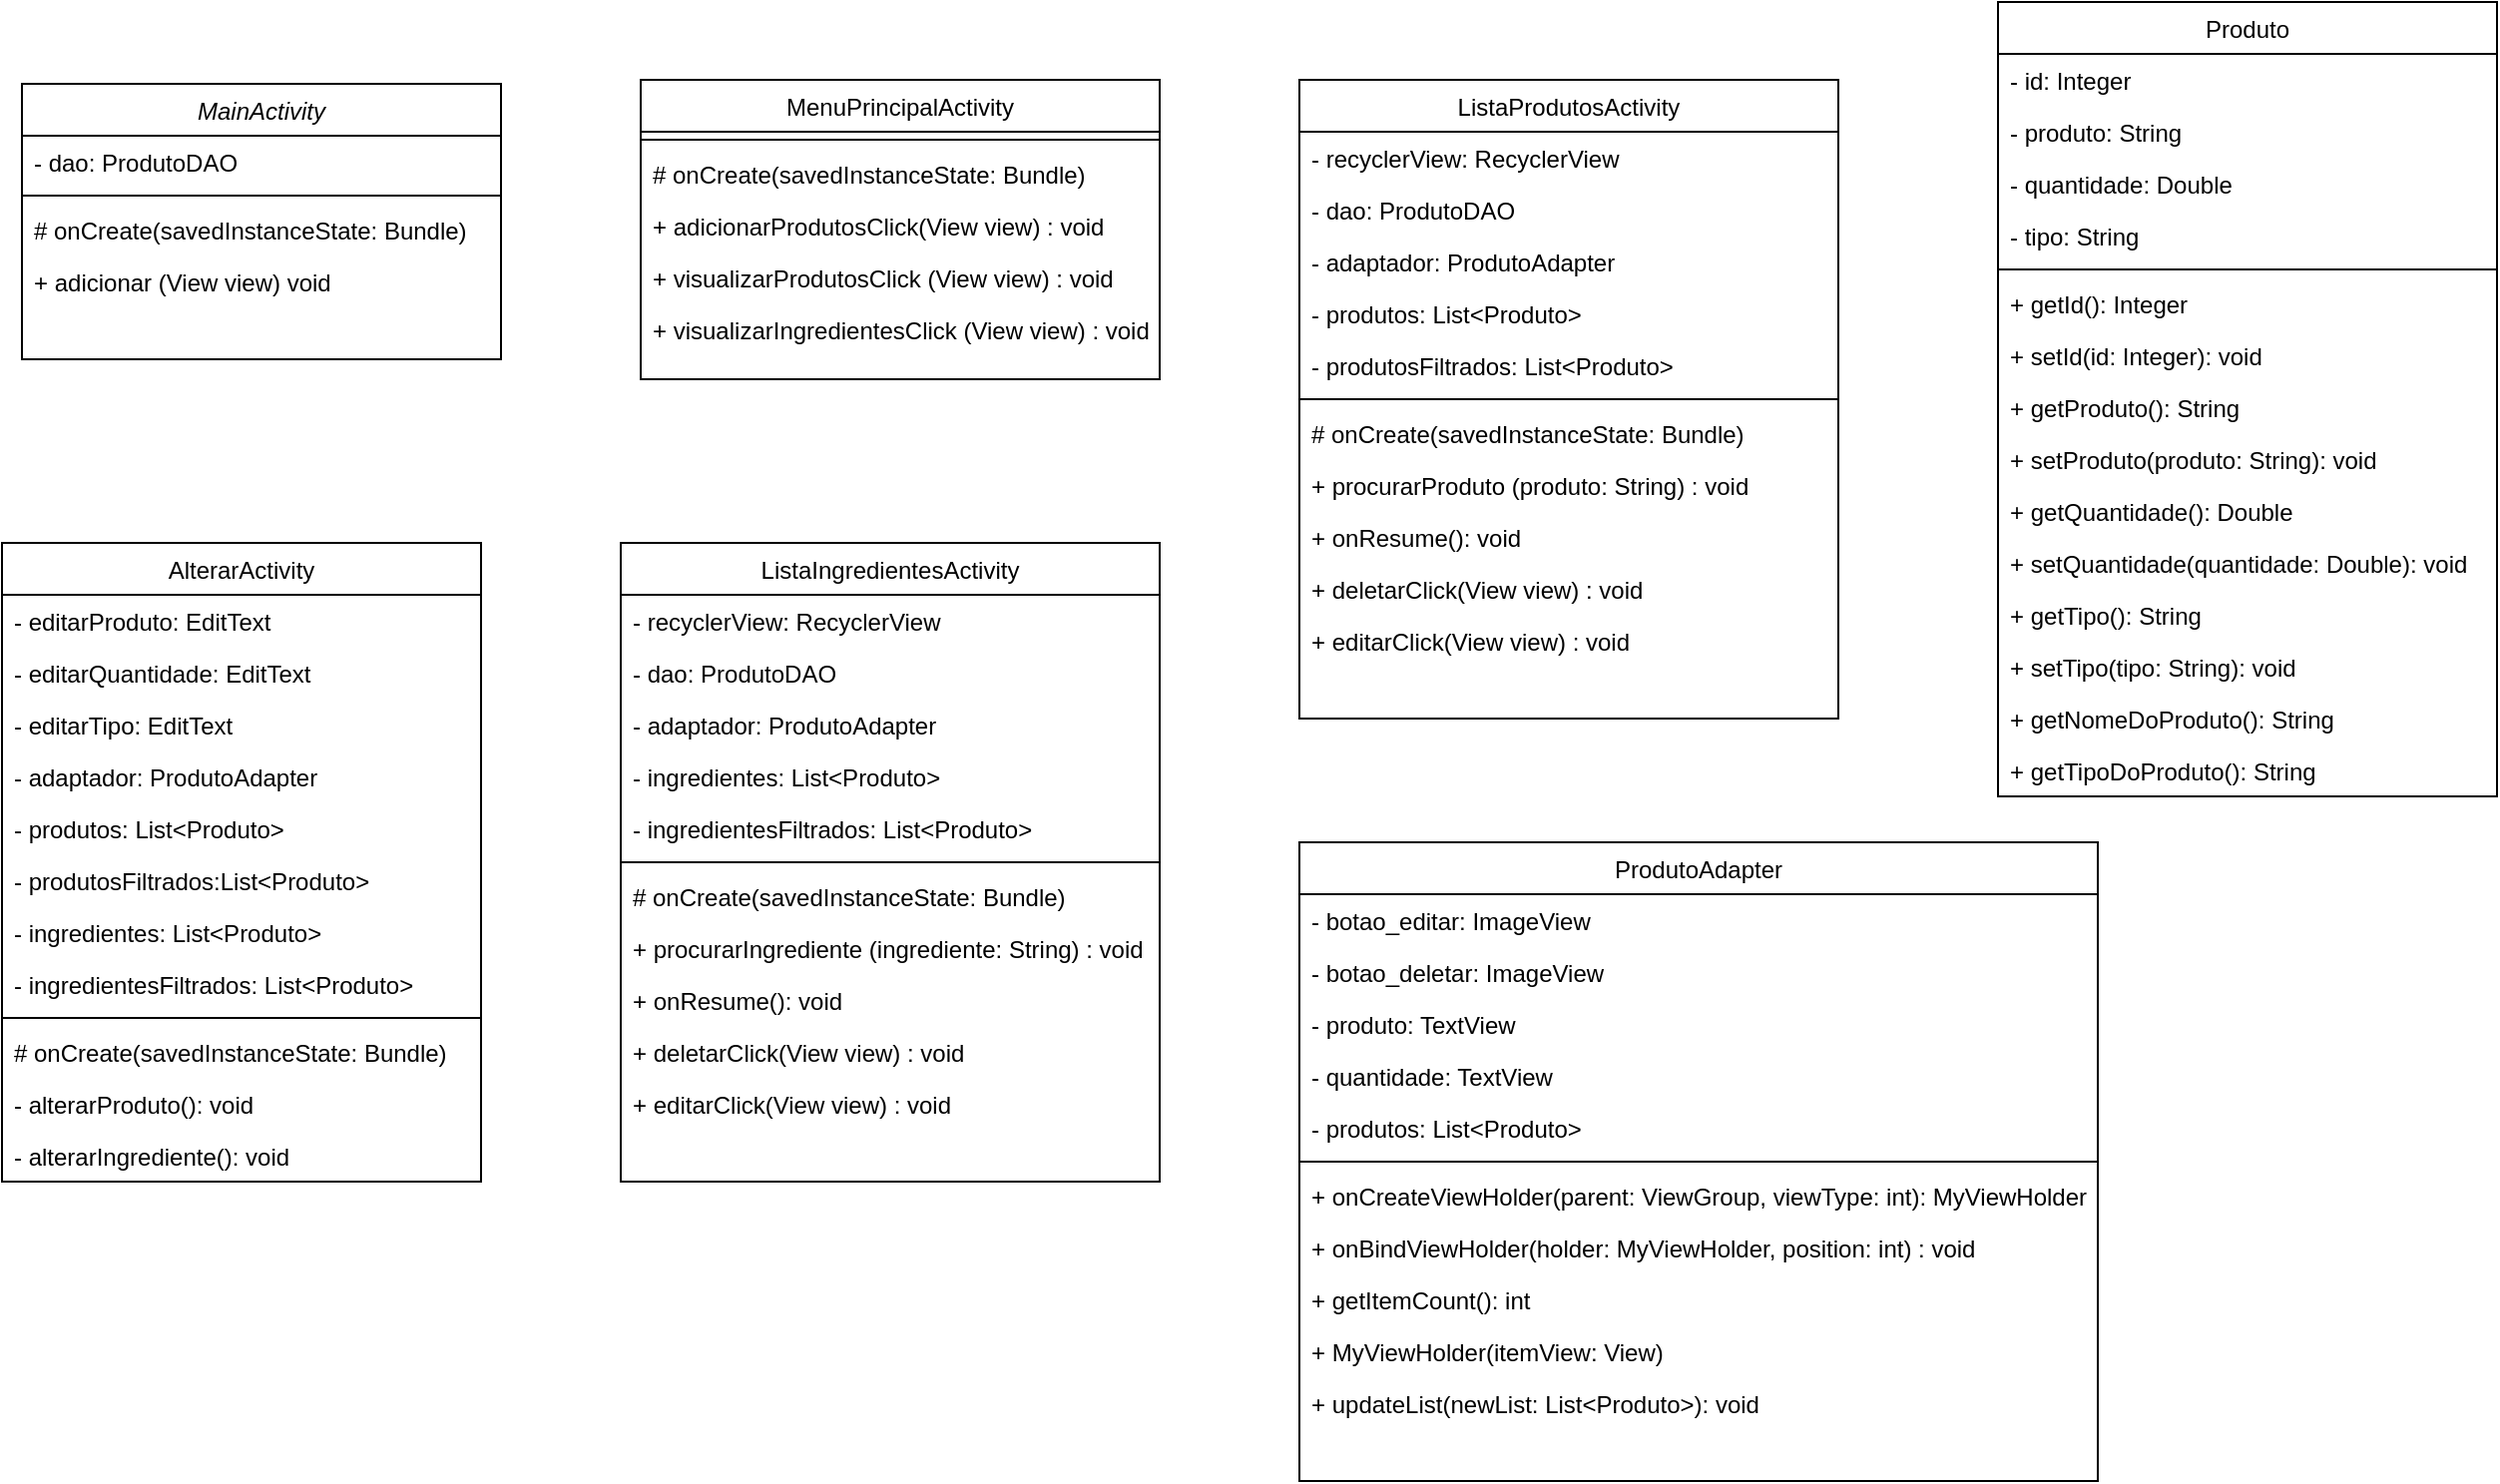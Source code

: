 <mxfile version="22.1.4" type="github">
  <diagram id="C5RBs43oDa-KdzZeNtuy" name="Page-1">
    <mxGraphModel dx="792" dy="736" grid="1" gridSize="10" guides="1" tooltips="1" connect="1" arrows="1" fold="1" page="1" pageScale="1" pageWidth="690" pageHeight="980" math="0" shadow="0">
      <root>
        <mxCell id="WIyWlLk6GJQsqaUBKTNV-0" />
        <mxCell id="WIyWlLk6GJQsqaUBKTNV-1" parent="WIyWlLk6GJQsqaUBKTNV-0" />
        <mxCell id="zkfFHV4jXpPFQw0GAbJ--0" value="MainActivity" style="swimlane;fontStyle=2;align=center;verticalAlign=top;childLayout=stackLayout;horizontal=1;startSize=26;horizontalStack=0;resizeParent=1;resizeLast=0;collapsible=1;marginBottom=0;rounded=0;shadow=0;strokeWidth=1;" parent="WIyWlLk6GJQsqaUBKTNV-1" vertex="1">
          <mxGeometry x="30" y="70" width="240" height="138" as="geometry">
            <mxRectangle x="230" y="140" width="160" height="26" as="alternateBounds" />
          </mxGeometry>
        </mxCell>
        <mxCell id="zkfFHV4jXpPFQw0GAbJ--1" value="- dao: ProdutoDAO" style="text;align=left;verticalAlign=top;spacingLeft=4;spacingRight=4;overflow=hidden;rotatable=0;points=[[0,0.5],[1,0.5]];portConstraint=eastwest;" parent="zkfFHV4jXpPFQw0GAbJ--0" vertex="1">
          <mxGeometry y="26" width="240" height="26" as="geometry" />
        </mxCell>
        <mxCell id="zkfFHV4jXpPFQw0GAbJ--4" value="" style="line;html=1;strokeWidth=1;align=left;verticalAlign=middle;spacingTop=-1;spacingLeft=3;spacingRight=3;rotatable=0;labelPosition=right;points=[];portConstraint=eastwest;" parent="zkfFHV4jXpPFQw0GAbJ--0" vertex="1">
          <mxGeometry y="52" width="240" height="8" as="geometry" />
        </mxCell>
        <mxCell id="zkfFHV4jXpPFQw0GAbJ--5" value="# onCreate(savedInstanceState: Bundle)" style="text;align=left;verticalAlign=top;spacingLeft=4;spacingRight=4;overflow=hidden;rotatable=0;points=[[0,0.5],[1,0.5]];portConstraint=eastwest;" parent="zkfFHV4jXpPFQw0GAbJ--0" vertex="1">
          <mxGeometry y="60" width="240" height="26" as="geometry" />
        </mxCell>
        <mxCell id="wkkccwNDE8J1URUdIUBz-0" value="+ adicionar (View view) void" style="text;align=left;verticalAlign=top;spacingLeft=4;spacingRight=4;overflow=hidden;rotatable=0;points=[[0,0.5],[1,0.5]];portConstraint=eastwest;" vertex="1" parent="zkfFHV4jXpPFQw0GAbJ--0">
          <mxGeometry y="86" width="240" height="26" as="geometry" />
        </mxCell>
        <mxCell id="zkfFHV4jXpPFQw0GAbJ--6" value="ListaProdutosActivity" style="swimlane;fontStyle=0;align=center;verticalAlign=top;childLayout=stackLayout;horizontal=1;startSize=26;horizontalStack=0;resizeParent=1;resizeLast=0;collapsible=1;marginBottom=0;rounded=0;shadow=0;strokeWidth=1;" parent="WIyWlLk6GJQsqaUBKTNV-1" vertex="1">
          <mxGeometry x="670" y="68" width="270" height="320" as="geometry">
            <mxRectangle x="130" y="380" width="160" height="26" as="alternateBounds" />
          </mxGeometry>
        </mxCell>
        <mxCell id="zkfFHV4jXpPFQw0GAbJ--7" value="- recyclerView: RecyclerView&#xa;" style="text;align=left;verticalAlign=top;spacingLeft=4;spacingRight=4;overflow=hidden;rotatable=0;points=[[0,0.5],[1,0.5]];portConstraint=eastwest;" parent="zkfFHV4jXpPFQw0GAbJ--6" vertex="1">
          <mxGeometry y="26" width="270" height="26" as="geometry" />
        </mxCell>
        <mxCell id="wkkccwNDE8J1URUdIUBz-9" value="- dao: ProdutoDAO" style="text;align=left;verticalAlign=top;spacingLeft=4;spacingRight=4;overflow=hidden;rotatable=0;points=[[0,0.5],[1,0.5]];portConstraint=eastwest;rounded=0;shadow=0;html=0;" vertex="1" parent="zkfFHV4jXpPFQw0GAbJ--6">
          <mxGeometry y="52" width="270" height="26" as="geometry" />
        </mxCell>
        <mxCell id="wkkccwNDE8J1URUdIUBz-10" value="- adaptador: ProdutoAdapter" style="text;align=left;verticalAlign=top;spacingLeft=4;spacingRight=4;overflow=hidden;rotatable=0;points=[[0,0.5],[1,0.5]];portConstraint=eastwest;rounded=0;shadow=0;html=0;" vertex="1" parent="zkfFHV4jXpPFQw0GAbJ--6">
          <mxGeometry y="78" width="270" height="26" as="geometry" />
        </mxCell>
        <mxCell id="wkkccwNDE8J1URUdIUBz-11" value="- produtos: List&lt;Produto&gt;" style="text;align=left;verticalAlign=top;spacingLeft=4;spacingRight=4;overflow=hidden;rotatable=0;points=[[0,0.5],[1,0.5]];portConstraint=eastwest;rounded=0;shadow=0;html=0;" vertex="1" parent="zkfFHV4jXpPFQw0GAbJ--6">
          <mxGeometry y="104" width="270" height="26" as="geometry" />
        </mxCell>
        <mxCell id="wkkccwNDE8J1URUdIUBz-12" value="- produtosFiltrados: List&lt;Produto&gt;" style="text;align=left;verticalAlign=top;spacingLeft=4;spacingRight=4;overflow=hidden;rotatable=0;points=[[0,0.5],[1,0.5]];portConstraint=eastwest;rounded=0;shadow=0;html=0;" vertex="1" parent="zkfFHV4jXpPFQw0GAbJ--6">
          <mxGeometry y="130" width="270" height="26" as="geometry" />
        </mxCell>
        <mxCell id="zkfFHV4jXpPFQw0GAbJ--9" value="" style="line;html=1;strokeWidth=1;align=left;verticalAlign=middle;spacingTop=-1;spacingLeft=3;spacingRight=3;rotatable=0;labelPosition=right;points=[];portConstraint=eastwest;" parent="zkfFHV4jXpPFQw0GAbJ--6" vertex="1">
          <mxGeometry y="156" width="270" height="8" as="geometry" />
        </mxCell>
        <mxCell id="zkfFHV4jXpPFQw0GAbJ--10" value="# onCreate(savedInstanceState: Bundle)" style="text;align=left;verticalAlign=top;spacingLeft=4;spacingRight=4;overflow=hidden;rotatable=0;points=[[0,0.5],[1,0.5]];portConstraint=eastwest;fontStyle=0;strokeWidth=0;" parent="zkfFHV4jXpPFQw0GAbJ--6" vertex="1">
          <mxGeometry y="164" width="270" height="26" as="geometry" />
        </mxCell>
        <mxCell id="wkkccwNDE8J1URUdIUBz-13" value="+ procurarProduto (produto: String) : void" style="text;align=left;verticalAlign=top;spacingLeft=4;spacingRight=4;overflow=hidden;rotatable=0;points=[[0,0.5],[1,0.5]];portConstraint=eastwest;rounded=0;shadow=0;html=0;" vertex="1" parent="zkfFHV4jXpPFQw0GAbJ--6">
          <mxGeometry y="190" width="270" height="26" as="geometry" />
        </mxCell>
        <mxCell id="wkkccwNDE8J1URUdIUBz-15" value="+ onResume(): void" style="text;align=left;verticalAlign=top;spacingLeft=4;spacingRight=4;overflow=hidden;rotatable=0;points=[[0,0.5],[1,0.5]];portConstraint=eastwest;rounded=0;shadow=0;html=0;" vertex="1" parent="zkfFHV4jXpPFQw0GAbJ--6">
          <mxGeometry y="216" width="270" height="26" as="geometry" />
        </mxCell>
        <mxCell id="wkkccwNDE8J1URUdIUBz-14" value="+ deletarClick(View view) : void" style="text;align=left;verticalAlign=top;spacingLeft=4;spacingRight=4;overflow=hidden;rotatable=0;points=[[0,0.5],[1,0.5]];portConstraint=eastwest;rounded=0;shadow=0;html=0;" vertex="1" parent="zkfFHV4jXpPFQw0GAbJ--6">
          <mxGeometry y="242" width="270" height="26" as="geometry" />
        </mxCell>
        <mxCell id="zkfFHV4jXpPFQw0GAbJ--11" value="+ editarClick(View view) : void" style="text;align=left;verticalAlign=top;spacingLeft=4;spacingRight=4;overflow=hidden;rotatable=0;points=[[0,0.5],[1,0.5]];portConstraint=eastwest;" parent="zkfFHV4jXpPFQw0GAbJ--6" vertex="1">
          <mxGeometry y="268" width="270" height="26" as="geometry" />
        </mxCell>
        <mxCell id="zkfFHV4jXpPFQw0GAbJ--13" value="AlterarActivity" style="swimlane;fontStyle=0;align=center;verticalAlign=top;childLayout=stackLayout;horizontal=1;startSize=26;horizontalStack=0;resizeParent=1;resizeLast=0;collapsible=1;marginBottom=0;rounded=0;shadow=0;strokeWidth=1;" parent="WIyWlLk6GJQsqaUBKTNV-1" vertex="1">
          <mxGeometry x="20" y="300" width="240" height="320" as="geometry">
            <mxRectangle x="340" y="380" width="170" height="26" as="alternateBounds" />
          </mxGeometry>
        </mxCell>
        <mxCell id="zkfFHV4jXpPFQw0GAbJ--14" value="- editarProduto: EditText" style="text;align=left;verticalAlign=top;spacingLeft=4;spacingRight=4;overflow=hidden;rotatable=0;points=[[0,0.5],[1,0.5]];portConstraint=eastwest;" parent="zkfFHV4jXpPFQw0GAbJ--13" vertex="1">
          <mxGeometry y="26" width="240" height="26" as="geometry" />
        </mxCell>
        <mxCell id="wkkccwNDE8J1URUdIUBz-31" value="- editarQuantidade: EditText&#xa;" style="text;align=left;verticalAlign=top;spacingLeft=4;spacingRight=4;overflow=hidden;rotatable=0;points=[[0,0.5],[1,0.5]];portConstraint=eastwest;" vertex="1" parent="zkfFHV4jXpPFQw0GAbJ--13">
          <mxGeometry y="52" width="240" height="26" as="geometry" />
        </mxCell>
        <mxCell id="wkkccwNDE8J1URUdIUBz-33" value="- editarTipo: EditText" style="text;align=left;verticalAlign=top;spacingLeft=4;spacingRight=4;overflow=hidden;rotatable=0;points=[[0,0.5],[1,0.5]];portConstraint=eastwest;" vertex="1" parent="zkfFHV4jXpPFQw0GAbJ--13">
          <mxGeometry y="78" width="240" height="26" as="geometry" />
        </mxCell>
        <mxCell id="wkkccwNDE8J1URUdIUBz-37" value="- adaptador: ProdutoAdapter" style="text;align=left;verticalAlign=top;spacingLeft=4;spacingRight=4;overflow=hidden;rotatable=0;points=[[0,0.5],[1,0.5]];portConstraint=eastwest;" vertex="1" parent="zkfFHV4jXpPFQw0GAbJ--13">
          <mxGeometry y="104" width="240" height="26" as="geometry" />
        </mxCell>
        <mxCell id="wkkccwNDE8J1URUdIUBz-36" value="- produtos: List&lt;Produto&gt;" style="text;align=left;verticalAlign=top;spacingLeft=4;spacingRight=4;overflow=hidden;rotatable=0;points=[[0,0.5],[1,0.5]];portConstraint=eastwest;" vertex="1" parent="zkfFHV4jXpPFQw0GAbJ--13">
          <mxGeometry y="130" width="240" height="26" as="geometry" />
        </mxCell>
        <mxCell id="wkkccwNDE8J1URUdIUBz-35" value="- produtosFiltrados:List&lt;Produto&gt;" style="text;align=left;verticalAlign=top;spacingLeft=4;spacingRight=4;overflow=hidden;rotatable=0;points=[[0,0.5],[1,0.5]];portConstraint=eastwest;" vertex="1" parent="zkfFHV4jXpPFQw0GAbJ--13">
          <mxGeometry y="156" width="240" height="26" as="geometry" />
        </mxCell>
        <mxCell id="wkkccwNDE8J1URUdIUBz-34" value="- ingredientes: List&lt;Produto&gt;" style="text;align=left;verticalAlign=top;spacingLeft=4;spacingRight=4;overflow=hidden;rotatable=0;points=[[0,0.5],[1,0.5]];portConstraint=eastwest;" vertex="1" parent="zkfFHV4jXpPFQw0GAbJ--13">
          <mxGeometry y="182" width="240" height="26" as="geometry" />
        </mxCell>
        <mxCell id="wkkccwNDE8J1URUdIUBz-32" value="- ingredientesFiltrados: List&lt;Produto&gt;" style="text;align=left;verticalAlign=top;spacingLeft=4;spacingRight=4;overflow=hidden;rotatable=0;points=[[0,0.5],[1,0.5]];portConstraint=eastwest;" vertex="1" parent="zkfFHV4jXpPFQw0GAbJ--13">
          <mxGeometry y="208" width="240" height="26" as="geometry" />
        </mxCell>
        <mxCell id="zkfFHV4jXpPFQw0GAbJ--15" value="" style="line;html=1;strokeWidth=1;align=left;verticalAlign=middle;spacingTop=-1;spacingLeft=3;spacingRight=3;rotatable=0;labelPosition=right;points=[];portConstraint=eastwest;" parent="zkfFHV4jXpPFQw0GAbJ--13" vertex="1">
          <mxGeometry y="234" width="240" height="8" as="geometry" />
        </mxCell>
        <mxCell id="wkkccwNDE8J1URUdIUBz-40" value="# onCreate(savedInstanceState: Bundle)" style="text;align=left;verticalAlign=top;spacingLeft=4;spacingRight=4;overflow=hidden;rotatable=0;points=[[0,0.5],[1,0.5]];portConstraint=eastwest;fontStyle=0;strokeWidth=0;" vertex="1" parent="zkfFHV4jXpPFQw0GAbJ--13">
          <mxGeometry y="242" width="240" height="26" as="geometry" />
        </mxCell>
        <mxCell id="wkkccwNDE8J1URUdIUBz-39" value="- alterarProduto(): void" style="text;align=left;verticalAlign=top;spacingLeft=4;spacingRight=4;overflow=hidden;rotatable=0;points=[[0,0.5],[1,0.5]];portConstraint=eastwest;" vertex="1" parent="zkfFHV4jXpPFQw0GAbJ--13">
          <mxGeometry y="268" width="240" height="26" as="geometry" />
        </mxCell>
        <mxCell id="wkkccwNDE8J1URUdIUBz-30" value="- alterarIngrediente(): void" style="text;align=left;verticalAlign=top;spacingLeft=4;spacingRight=4;overflow=hidden;rotatable=0;points=[[0,0.5],[1,0.5]];portConstraint=eastwest;" vertex="1" parent="zkfFHV4jXpPFQw0GAbJ--13">
          <mxGeometry y="294" width="240" height="26" as="geometry" />
        </mxCell>
        <mxCell id="zkfFHV4jXpPFQw0GAbJ--17" value="MenuPrincipalActivity" style="swimlane;fontStyle=0;align=center;verticalAlign=top;childLayout=stackLayout;horizontal=1;startSize=26;horizontalStack=0;resizeParent=1;resizeLast=0;collapsible=1;marginBottom=0;rounded=0;shadow=0;strokeWidth=1;" parent="WIyWlLk6GJQsqaUBKTNV-1" vertex="1">
          <mxGeometry x="340" y="68" width="260" height="150" as="geometry">
            <mxRectangle x="550" y="140" width="160" height="26" as="alternateBounds" />
          </mxGeometry>
        </mxCell>
        <mxCell id="zkfFHV4jXpPFQw0GAbJ--23" value="" style="line;html=1;strokeWidth=1;align=left;verticalAlign=middle;spacingTop=-1;spacingLeft=3;spacingRight=3;rotatable=0;labelPosition=right;points=[];portConstraint=eastwest;" parent="zkfFHV4jXpPFQw0GAbJ--17" vertex="1">
          <mxGeometry y="26" width="260" height="8" as="geometry" />
        </mxCell>
        <mxCell id="wkkccwNDE8J1URUdIUBz-7" value="# onCreate(savedInstanceState: Bundle)" style="text;align=left;verticalAlign=top;spacingLeft=4;spacingRight=4;overflow=hidden;rotatable=0;points=[[0,0.5],[1,0.5]];portConstraint=eastwest;" vertex="1" parent="zkfFHV4jXpPFQw0GAbJ--17">
          <mxGeometry y="34" width="260" height="26" as="geometry" />
        </mxCell>
        <mxCell id="zkfFHV4jXpPFQw0GAbJ--25" value="+ adicionarProdutosClick(View view) : void" style="text;align=left;verticalAlign=top;spacingLeft=4;spacingRight=4;overflow=hidden;rotatable=0;points=[[0,0.5],[1,0.5]];portConstraint=eastwest;" parent="zkfFHV4jXpPFQw0GAbJ--17" vertex="1">
          <mxGeometry y="60" width="260" height="26" as="geometry" />
        </mxCell>
        <mxCell id="wkkccwNDE8J1URUdIUBz-2" value="+ visualizarProdutosClick (View view) : void" style="text;align=left;verticalAlign=top;spacingLeft=4;spacingRight=4;overflow=hidden;rotatable=0;points=[[0,0.5],[1,0.5]];portConstraint=eastwest;" vertex="1" parent="zkfFHV4jXpPFQw0GAbJ--17">
          <mxGeometry y="86" width="260" height="26" as="geometry" />
        </mxCell>
        <mxCell id="wkkccwNDE8J1URUdIUBz-3" value="+ visualizarIngredientesClick (View view) : void" style="text;align=left;verticalAlign=top;spacingLeft=4;spacingRight=4;overflow=hidden;rotatable=0;points=[[0,0.5],[1,0.5]];portConstraint=eastwest;" vertex="1" parent="zkfFHV4jXpPFQw0GAbJ--17">
          <mxGeometry y="112" width="260" height="26" as="geometry" />
        </mxCell>
        <mxCell id="wkkccwNDE8J1URUdIUBz-17" value="ListaIngredientesActivity" style="swimlane;fontStyle=0;align=center;verticalAlign=top;childLayout=stackLayout;horizontal=1;startSize=26;horizontalStack=0;resizeParent=1;resizeLast=0;collapsible=1;marginBottom=0;rounded=0;shadow=0;strokeWidth=1;" vertex="1" parent="WIyWlLk6GJQsqaUBKTNV-1">
          <mxGeometry x="330" y="300" width="270" height="320" as="geometry">
            <mxRectangle x="130" y="380" width="160" height="26" as="alternateBounds" />
          </mxGeometry>
        </mxCell>
        <mxCell id="wkkccwNDE8J1URUdIUBz-18" value="- recyclerView: RecyclerView&#xa;" style="text;align=left;verticalAlign=top;spacingLeft=4;spacingRight=4;overflow=hidden;rotatable=0;points=[[0,0.5],[1,0.5]];portConstraint=eastwest;" vertex="1" parent="wkkccwNDE8J1URUdIUBz-17">
          <mxGeometry y="26" width="270" height="26" as="geometry" />
        </mxCell>
        <mxCell id="wkkccwNDE8J1URUdIUBz-19" value="- dao: ProdutoDAO" style="text;align=left;verticalAlign=top;spacingLeft=4;spacingRight=4;overflow=hidden;rotatable=0;points=[[0,0.5],[1,0.5]];portConstraint=eastwest;rounded=0;shadow=0;html=0;" vertex="1" parent="wkkccwNDE8J1URUdIUBz-17">
          <mxGeometry y="52" width="270" height="26" as="geometry" />
        </mxCell>
        <mxCell id="wkkccwNDE8J1URUdIUBz-20" value="- adaptador: ProdutoAdapter" style="text;align=left;verticalAlign=top;spacingLeft=4;spacingRight=4;overflow=hidden;rotatable=0;points=[[0,0.5],[1,0.5]];portConstraint=eastwest;rounded=0;shadow=0;html=0;" vertex="1" parent="wkkccwNDE8J1URUdIUBz-17">
          <mxGeometry y="78" width="270" height="26" as="geometry" />
        </mxCell>
        <mxCell id="wkkccwNDE8J1URUdIUBz-21" value="- ingredientes: List&lt;Produto&gt;" style="text;align=left;verticalAlign=top;spacingLeft=4;spacingRight=4;overflow=hidden;rotatable=0;points=[[0,0.5],[1,0.5]];portConstraint=eastwest;rounded=0;shadow=0;html=0;" vertex="1" parent="wkkccwNDE8J1URUdIUBz-17">
          <mxGeometry y="104" width="270" height="26" as="geometry" />
        </mxCell>
        <mxCell id="wkkccwNDE8J1URUdIUBz-22" value="- ingredientesFiltrados: List&lt;Produto&gt;" style="text;align=left;verticalAlign=top;spacingLeft=4;spacingRight=4;overflow=hidden;rotatable=0;points=[[0,0.5],[1,0.5]];portConstraint=eastwest;rounded=0;shadow=0;html=0;" vertex="1" parent="wkkccwNDE8J1URUdIUBz-17">
          <mxGeometry y="130" width="270" height="26" as="geometry" />
        </mxCell>
        <mxCell id="wkkccwNDE8J1URUdIUBz-23" value="" style="line;html=1;strokeWidth=1;align=left;verticalAlign=middle;spacingTop=-1;spacingLeft=3;spacingRight=3;rotatable=0;labelPosition=right;points=[];portConstraint=eastwest;" vertex="1" parent="wkkccwNDE8J1URUdIUBz-17">
          <mxGeometry y="156" width="270" height="8" as="geometry" />
        </mxCell>
        <mxCell id="wkkccwNDE8J1URUdIUBz-24" value="# onCreate(savedInstanceState: Bundle)" style="text;align=left;verticalAlign=top;spacingLeft=4;spacingRight=4;overflow=hidden;rotatable=0;points=[[0,0.5],[1,0.5]];portConstraint=eastwest;fontStyle=0;strokeWidth=0;" vertex="1" parent="wkkccwNDE8J1URUdIUBz-17">
          <mxGeometry y="164" width="270" height="26" as="geometry" />
        </mxCell>
        <mxCell id="wkkccwNDE8J1URUdIUBz-25" value="+ procurarIngrediente (ingrediente: String) : void" style="text;align=left;verticalAlign=top;spacingLeft=4;spacingRight=4;overflow=hidden;rotatable=0;points=[[0,0.5],[1,0.5]];portConstraint=eastwest;rounded=0;shadow=0;html=0;" vertex="1" parent="wkkccwNDE8J1URUdIUBz-17">
          <mxGeometry y="190" width="270" height="26" as="geometry" />
        </mxCell>
        <mxCell id="wkkccwNDE8J1URUdIUBz-26" value="+ onResume(): void" style="text;align=left;verticalAlign=top;spacingLeft=4;spacingRight=4;overflow=hidden;rotatable=0;points=[[0,0.5],[1,0.5]];portConstraint=eastwest;rounded=0;shadow=0;html=0;" vertex="1" parent="wkkccwNDE8J1URUdIUBz-17">
          <mxGeometry y="216" width="270" height="26" as="geometry" />
        </mxCell>
        <mxCell id="wkkccwNDE8J1URUdIUBz-27" value="+ deletarClick(View view) : void" style="text;align=left;verticalAlign=top;spacingLeft=4;spacingRight=4;overflow=hidden;rotatable=0;points=[[0,0.5],[1,0.5]];portConstraint=eastwest;rounded=0;shadow=0;html=0;" vertex="1" parent="wkkccwNDE8J1URUdIUBz-17">
          <mxGeometry y="242" width="270" height="26" as="geometry" />
        </mxCell>
        <mxCell id="wkkccwNDE8J1URUdIUBz-28" value="+ editarClick(View view) : void" style="text;align=left;verticalAlign=top;spacingLeft=4;spacingRight=4;overflow=hidden;rotatable=0;points=[[0,0.5],[1,0.5]];portConstraint=eastwest;" vertex="1" parent="wkkccwNDE8J1URUdIUBz-17">
          <mxGeometry y="268" width="270" height="26" as="geometry" />
        </mxCell>
        <mxCell id="wkkccwNDE8J1URUdIUBz-41" value="ProdutoAdapter" style="swimlane;fontStyle=0;align=center;verticalAlign=top;childLayout=stackLayout;horizontal=1;startSize=26;horizontalStack=0;resizeParent=1;resizeLast=0;collapsible=1;marginBottom=0;rounded=0;shadow=0;strokeWidth=1;" vertex="1" parent="WIyWlLk6GJQsqaUBKTNV-1">
          <mxGeometry x="670" y="450" width="400" height="320" as="geometry">
            <mxRectangle x="130" y="380" width="160" height="26" as="alternateBounds" />
          </mxGeometry>
        </mxCell>
        <mxCell id="wkkccwNDE8J1URUdIUBz-42" value="- botao_editar: ImageView" style="text;align=left;verticalAlign=top;spacingLeft=4;spacingRight=4;overflow=hidden;rotatable=0;points=[[0,0.5],[1,0.5]];portConstraint=eastwest;" vertex="1" parent="wkkccwNDE8J1URUdIUBz-41">
          <mxGeometry y="26" width="400" height="26" as="geometry" />
        </mxCell>
        <mxCell id="wkkccwNDE8J1URUdIUBz-43" value="- botao_deletar: ImageView" style="text;align=left;verticalAlign=top;spacingLeft=4;spacingRight=4;overflow=hidden;rotatable=0;points=[[0,0.5],[1,0.5]];portConstraint=eastwest;rounded=0;shadow=0;html=0;" vertex="1" parent="wkkccwNDE8J1URUdIUBz-41">
          <mxGeometry y="52" width="400" height="26" as="geometry" />
        </mxCell>
        <mxCell id="wkkccwNDE8J1URUdIUBz-44" value="- produto: TextView" style="text;align=left;verticalAlign=top;spacingLeft=4;spacingRight=4;overflow=hidden;rotatable=0;points=[[0,0.5],[1,0.5]];portConstraint=eastwest;rounded=0;shadow=0;html=0;" vertex="1" parent="wkkccwNDE8J1URUdIUBz-41">
          <mxGeometry y="78" width="400" height="26" as="geometry" />
        </mxCell>
        <mxCell id="wkkccwNDE8J1URUdIUBz-45" value="- quantidade: TextView" style="text;align=left;verticalAlign=top;spacingLeft=4;spacingRight=4;overflow=hidden;rotatable=0;points=[[0,0.5],[1,0.5]];portConstraint=eastwest;rounded=0;shadow=0;html=0;" vertex="1" parent="wkkccwNDE8J1URUdIUBz-41">
          <mxGeometry y="104" width="400" height="26" as="geometry" />
        </mxCell>
        <mxCell id="wkkccwNDE8J1URUdIUBz-46" value="- produtos: List&lt;Produto&gt;" style="text;align=left;verticalAlign=top;spacingLeft=4;spacingRight=4;overflow=hidden;rotatable=0;points=[[0,0.5],[1,0.5]];portConstraint=eastwest;rounded=0;shadow=0;html=0;" vertex="1" parent="wkkccwNDE8J1URUdIUBz-41">
          <mxGeometry y="130" width="400" height="26" as="geometry" />
        </mxCell>
        <mxCell id="wkkccwNDE8J1URUdIUBz-47" value="" style="line;html=1;strokeWidth=1;align=left;verticalAlign=middle;spacingTop=-1;spacingLeft=3;spacingRight=3;rotatable=0;labelPosition=right;points=[];portConstraint=eastwest;" vertex="1" parent="wkkccwNDE8J1URUdIUBz-41">
          <mxGeometry y="156" width="400" height="8" as="geometry" />
        </mxCell>
        <mxCell id="wkkccwNDE8J1URUdIUBz-48" value="+ onCreateViewHolder(parent: ViewGroup, viewType: int): MyViewHolder" style="text;align=left;verticalAlign=top;spacingLeft=4;spacingRight=4;overflow=hidden;rotatable=0;points=[[0,0.5],[1,0.5]];portConstraint=eastwest;fontStyle=0;strokeWidth=0;" vertex="1" parent="wkkccwNDE8J1URUdIUBz-41">
          <mxGeometry y="164" width="400" height="26" as="geometry" />
        </mxCell>
        <mxCell id="wkkccwNDE8J1URUdIUBz-49" value="+ onBindViewHolder(holder: MyViewHolder, position: int) : void" style="text;align=left;verticalAlign=top;spacingLeft=4;spacingRight=4;overflow=hidden;rotatable=0;points=[[0,0.5],[1,0.5]];portConstraint=eastwest;rounded=0;shadow=0;html=0;" vertex="1" parent="wkkccwNDE8J1URUdIUBz-41">
          <mxGeometry y="190" width="400" height="26" as="geometry" />
        </mxCell>
        <mxCell id="wkkccwNDE8J1URUdIUBz-50" value="+ getItemCount(): int" style="text;align=left;verticalAlign=top;spacingLeft=4;spacingRight=4;overflow=hidden;rotatable=0;points=[[0,0.5],[1,0.5]];portConstraint=eastwest;rounded=0;shadow=0;html=0;" vertex="1" parent="wkkccwNDE8J1URUdIUBz-41">
          <mxGeometry y="216" width="400" height="26" as="geometry" />
        </mxCell>
        <mxCell id="wkkccwNDE8J1URUdIUBz-51" value="+ MyViewHolder(itemView: View)" style="text;align=left;verticalAlign=top;spacingLeft=4;spacingRight=4;overflow=hidden;rotatable=0;points=[[0,0.5],[1,0.5]];portConstraint=eastwest;rounded=0;shadow=0;html=0;" vertex="1" parent="wkkccwNDE8J1URUdIUBz-41">
          <mxGeometry y="242" width="400" height="26" as="geometry" />
        </mxCell>
        <mxCell id="wkkccwNDE8J1URUdIUBz-52" value="+ updateList(newList: List&lt;Produto&gt;): void" style="text;align=left;verticalAlign=top;spacingLeft=4;spacingRight=4;overflow=hidden;rotatable=0;points=[[0,0.5],[1,0.5]];portConstraint=eastwest;" vertex="1" parent="wkkccwNDE8J1URUdIUBz-41">
          <mxGeometry y="268" width="400" height="26" as="geometry" />
        </mxCell>
        <mxCell id="wkkccwNDE8J1URUdIUBz-53" value="Produto" style="swimlane;fontStyle=0;align=center;verticalAlign=top;childLayout=stackLayout;horizontal=1;startSize=26;horizontalStack=0;resizeParent=1;resizeLast=0;collapsible=1;marginBottom=0;rounded=0;shadow=0;strokeWidth=1;" vertex="1" parent="WIyWlLk6GJQsqaUBKTNV-1">
          <mxGeometry x="1020" y="29" width="250" height="398" as="geometry">
            <mxRectangle x="130" y="380" width="160" height="26" as="alternateBounds" />
          </mxGeometry>
        </mxCell>
        <mxCell id="wkkccwNDE8J1URUdIUBz-54" value="- id: Integer" style="text;align=left;verticalAlign=top;spacingLeft=4;spacingRight=4;overflow=hidden;rotatable=0;points=[[0,0.5],[1,0.5]];portConstraint=eastwest;" vertex="1" parent="wkkccwNDE8J1URUdIUBz-53">
          <mxGeometry y="26" width="250" height="26" as="geometry" />
        </mxCell>
        <mxCell id="wkkccwNDE8J1URUdIUBz-55" value="- produto: String" style="text;align=left;verticalAlign=top;spacingLeft=4;spacingRight=4;overflow=hidden;rotatable=0;points=[[0,0.5],[1,0.5]];portConstraint=eastwest;rounded=0;shadow=0;html=0;" vertex="1" parent="wkkccwNDE8J1URUdIUBz-53">
          <mxGeometry y="52" width="250" height="26" as="geometry" />
        </mxCell>
        <mxCell id="wkkccwNDE8J1URUdIUBz-56" value="- quantidade: Double" style="text;align=left;verticalAlign=top;spacingLeft=4;spacingRight=4;overflow=hidden;rotatable=0;points=[[0,0.5],[1,0.5]];portConstraint=eastwest;rounded=0;shadow=0;html=0;" vertex="1" parent="wkkccwNDE8J1URUdIUBz-53">
          <mxGeometry y="78" width="250" height="26" as="geometry" />
        </mxCell>
        <mxCell id="wkkccwNDE8J1URUdIUBz-57" value="- tipo: String" style="text;align=left;verticalAlign=top;spacingLeft=4;spacingRight=4;overflow=hidden;rotatable=0;points=[[0,0.5],[1,0.5]];portConstraint=eastwest;rounded=0;shadow=0;html=0;" vertex="1" parent="wkkccwNDE8J1URUdIUBz-53">
          <mxGeometry y="104" width="250" height="26" as="geometry" />
        </mxCell>
        <mxCell id="wkkccwNDE8J1URUdIUBz-59" value="" style="line;html=1;strokeWidth=1;align=left;verticalAlign=middle;spacingTop=-1;spacingLeft=3;spacingRight=3;rotatable=0;labelPosition=right;points=[];portConstraint=eastwest;" vertex="1" parent="wkkccwNDE8J1URUdIUBz-53">
          <mxGeometry y="130" width="250" height="8" as="geometry" />
        </mxCell>
        <mxCell id="wkkccwNDE8J1URUdIUBz-60" value="+ getId(): Integer" style="text;align=left;verticalAlign=top;spacingLeft=4;spacingRight=4;overflow=hidden;rotatable=0;points=[[0,0.5],[1,0.5]];portConstraint=eastwest;fontStyle=0;strokeWidth=0;" vertex="1" parent="wkkccwNDE8J1URUdIUBz-53">
          <mxGeometry y="138" width="250" height="26" as="geometry" />
        </mxCell>
        <mxCell id="wkkccwNDE8J1URUdIUBz-61" value="+ setId(id: Integer): void" style="text;align=left;verticalAlign=top;spacingLeft=4;spacingRight=4;overflow=hidden;rotatable=0;points=[[0,0.5],[1,0.5]];portConstraint=eastwest;rounded=0;shadow=0;html=0;" vertex="1" parent="wkkccwNDE8J1URUdIUBz-53">
          <mxGeometry y="164" width="250" height="26" as="geometry" />
        </mxCell>
        <mxCell id="wkkccwNDE8J1URUdIUBz-62" value="+ getProduto(): String" style="text;align=left;verticalAlign=top;spacingLeft=4;spacingRight=4;overflow=hidden;rotatable=0;points=[[0,0.5],[1,0.5]];portConstraint=eastwest;rounded=0;shadow=0;html=0;" vertex="1" parent="wkkccwNDE8J1URUdIUBz-53">
          <mxGeometry y="190" width="250" height="26" as="geometry" />
        </mxCell>
        <mxCell id="wkkccwNDE8J1URUdIUBz-63" value="+ setProduto(produto: String): void" style="text;align=left;verticalAlign=top;spacingLeft=4;spacingRight=4;overflow=hidden;rotatable=0;points=[[0,0.5],[1,0.5]];portConstraint=eastwest;rounded=0;shadow=0;html=0;" vertex="1" parent="wkkccwNDE8J1URUdIUBz-53">
          <mxGeometry y="216" width="250" height="26" as="geometry" />
        </mxCell>
        <mxCell id="wkkccwNDE8J1URUdIUBz-64" value="+ getQuantidade(): Double" style="text;align=left;verticalAlign=top;spacingLeft=4;spacingRight=4;overflow=hidden;rotatable=0;points=[[0,0.5],[1,0.5]];portConstraint=eastwest;" vertex="1" parent="wkkccwNDE8J1URUdIUBz-53">
          <mxGeometry y="242" width="250" height="26" as="geometry" />
        </mxCell>
        <mxCell id="wkkccwNDE8J1URUdIUBz-69" value="+ setQuantidade(quantidade: Double): void" style="text;align=left;verticalAlign=top;spacingLeft=4;spacingRight=4;overflow=hidden;rotatable=0;points=[[0,0.5],[1,0.5]];portConstraint=eastwest;" vertex="1" parent="wkkccwNDE8J1URUdIUBz-53">
          <mxGeometry y="268" width="250" height="26" as="geometry" />
        </mxCell>
        <mxCell id="wkkccwNDE8J1URUdIUBz-68" value="+ getTipo(): String" style="text;align=left;verticalAlign=top;spacingLeft=4;spacingRight=4;overflow=hidden;rotatable=0;points=[[0,0.5],[1,0.5]];portConstraint=eastwest;rounded=0;shadow=0;html=0;" vertex="1" parent="wkkccwNDE8J1URUdIUBz-53">
          <mxGeometry y="294" width="250" height="26" as="geometry" />
        </mxCell>
        <mxCell id="wkkccwNDE8J1URUdIUBz-67" value="+ setTipo(tipo: String): void" style="text;align=left;verticalAlign=top;spacingLeft=4;spacingRight=4;overflow=hidden;rotatable=0;points=[[0,0.5],[1,0.5]];portConstraint=eastwest;rounded=0;shadow=0;html=0;" vertex="1" parent="wkkccwNDE8J1URUdIUBz-53">
          <mxGeometry y="320" width="250" height="26" as="geometry" />
        </mxCell>
        <mxCell id="wkkccwNDE8J1URUdIUBz-66" value="+ getNomeDoProduto(): String" style="text;align=left;verticalAlign=top;spacingLeft=4;spacingRight=4;overflow=hidden;rotatable=0;points=[[0,0.5],[1,0.5]];portConstraint=eastwest;rounded=0;shadow=0;html=0;" vertex="1" parent="wkkccwNDE8J1URUdIUBz-53">
          <mxGeometry y="346" width="250" height="26" as="geometry" />
        </mxCell>
        <mxCell id="wkkccwNDE8J1URUdIUBz-65" value="+ getTipoDoProduto(): String" style="text;align=left;verticalAlign=top;spacingLeft=4;spacingRight=4;overflow=hidden;rotatable=0;points=[[0,0.5],[1,0.5]];portConstraint=eastwest;fontStyle=0;strokeWidth=0;" vertex="1" parent="wkkccwNDE8J1URUdIUBz-53">
          <mxGeometry y="372" width="250" height="26" as="geometry" />
        </mxCell>
      </root>
    </mxGraphModel>
  </diagram>
</mxfile>
